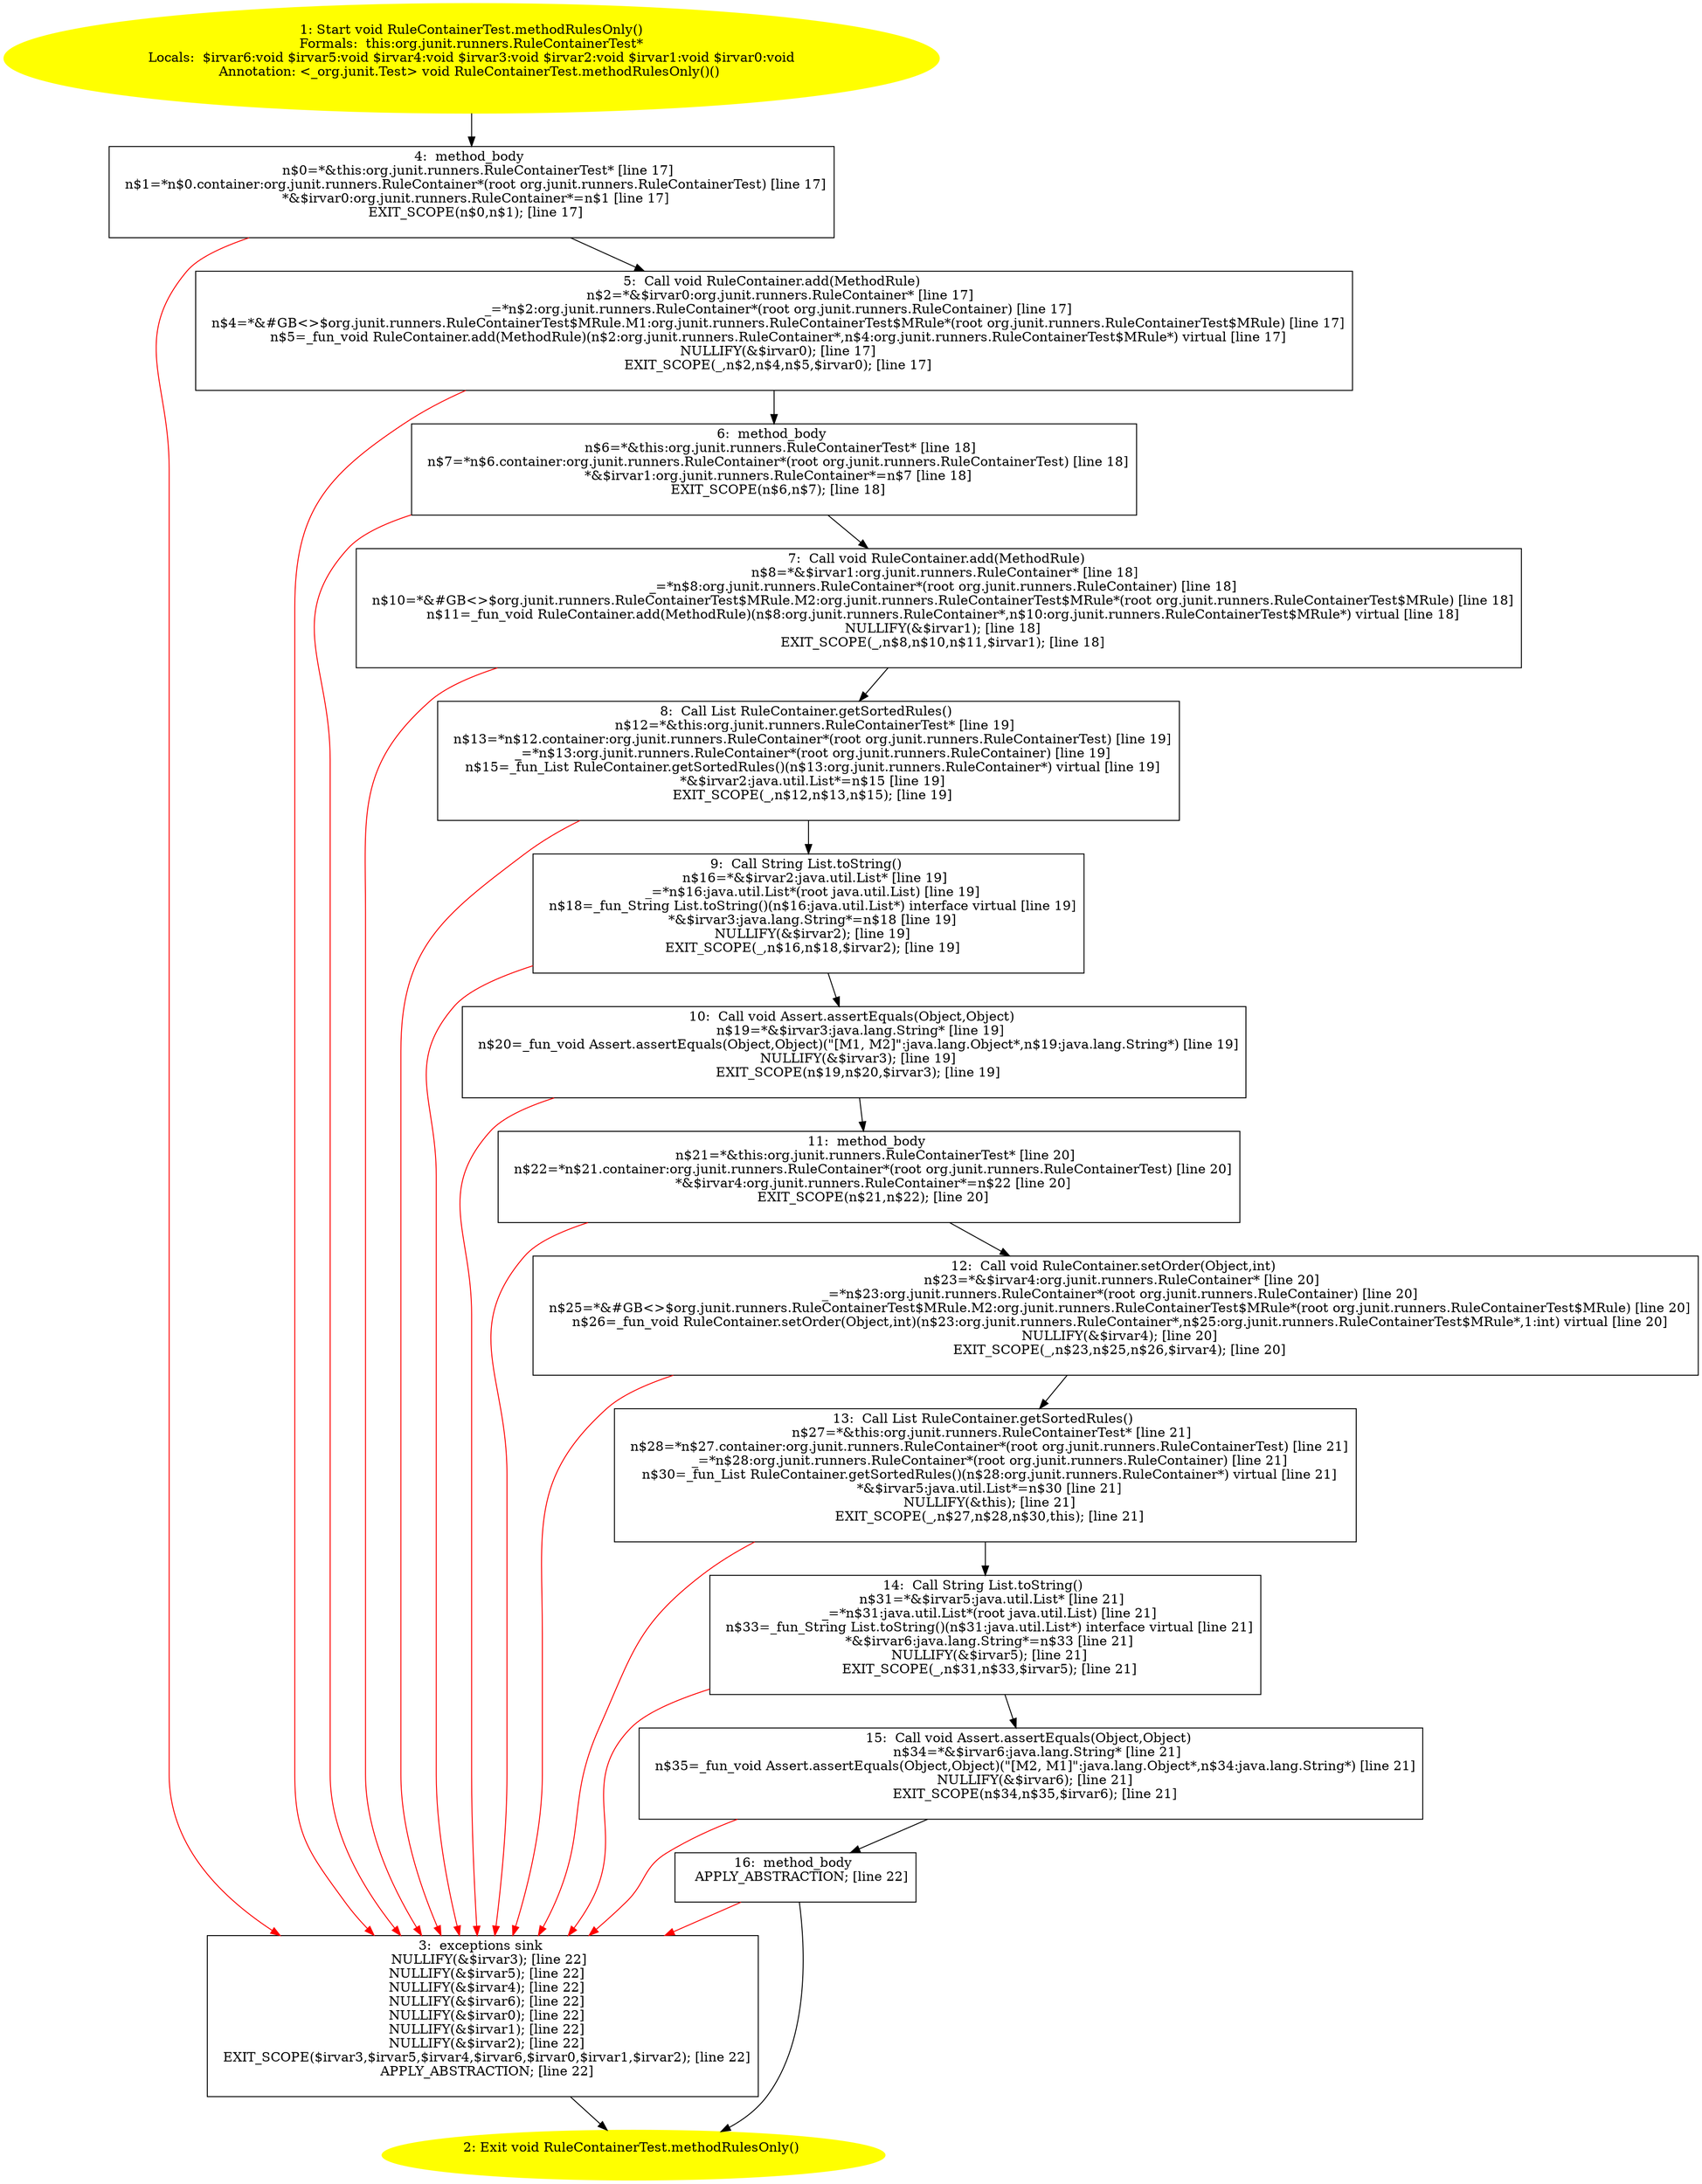 /* @generated */
digraph cfg {
"org.junit.runners.RuleContainerTest.methodRulesOnly():void.87c547181d1a1a740a23038cceca0209_1" [label="1: Start void RuleContainerTest.methodRulesOnly()\nFormals:  this:org.junit.runners.RuleContainerTest*\nLocals:  $irvar6:void $irvar5:void $irvar4:void $irvar3:void $irvar2:void $irvar1:void $irvar0:void\nAnnotation: <_org.junit.Test> void RuleContainerTest.methodRulesOnly()() \n  " color=yellow style=filled]
	

	 "org.junit.runners.RuleContainerTest.methodRulesOnly():void.87c547181d1a1a740a23038cceca0209_1" -> "org.junit.runners.RuleContainerTest.methodRulesOnly():void.87c547181d1a1a740a23038cceca0209_4" ;
"org.junit.runners.RuleContainerTest.methodRulesOnly():void.87c547181d1a1a740a23038cceca0209_2" [label="2: Exit void RuleContainerTest.methodRulesOnly() \n  " color=yellow style=filled]
	

"org.junit.runners.RuleContainerTest.methodRulesOnly():void.87c547181d1a1a740a23038cceca0209_3" [label="3:  exceptions sink \n   NULLIFY(&$irvar3); [line 22]\n  NULLIFY(&$irvar5); [line 22]\n  NULLIFY(&$irvar4); [line 22]\n  NULLIFY(&$irvar6); [line 22]\n  NULLIFY(&$irvar0); [line 22]\n  NULLIFY(&$irvar1); [line 22]\n  NULLIFY(&$irvar2); [line 22]\n  EXIT_SCOPE($irvar3,$irvar5,$irvar4,$irvar6,$irvar0,$irvar1,$irvar2); [line 22]\n  APPLY_ABSTRACTION; [line 22]\n " shape="box"]
	

	 "org.junit.runners.RuleContainerTest.methodRulesOnly():void.87c547181d1a1a740a23038cceca0209_3" -> "org.junit.runners.RuleContainerTest.methodRulesOnly():void.87c547181d1a1a740a23038cceca0209_2" ;
"org.junit.runners.RuleContainerTest.methodRulesOnly():void.87c547181d1a1a740a23038cceca0209_4" [label="4:  method_body \n   n$0=*&this:org.junit.runners.RuleContainerTest* [line 17]\n  n$1=*n$0.container:org.junit.runners.RuleContainer*(root org.junit.runners.RuleContainerTest) [line 17]\n  *&$irvar0:org.junit.runners.RuleContainer*=n$1 [line 17]\n  EXIT_SCOPE(n$0,n$1); [line 17]\n " shape="box"]
	

	 "org.junit.runners.RuleContainerTest.methodRulesOnly():void.87c547181d1a1a740a23038cceca0209_4" -> "org.junit.runners.RuleContainerTest.methodRulesOnly():void.87c547181d1a1a740a23038cceca0209_5" ;
	 "org.junit.runners.RuleContainerTest.methodRulesOnly():void.87c547181d1a1a740a23038cceca0209_4" -> "org.junit.runners.RuleContainerTest.methodRulesOnly():void.87c547181d1a1a740a23038cceca0209_3" [color="red" ];
"org.junit.runners.RuleContainerTest.methodRulesOnly():void.87c547181d1a1a740a23038cceca0209_5" [label="5:  Call void RuleContainer.add(MethodRule) \n   n$2=*&$irvar0:org.junit.runners.RuleContainer* [line 17]\n  _=*n$2:org.junit.runners.RuleContainer*(root org.junit.runners.RuleContainer) [line 17]\n  n$4=*&#GB<>$org.junit.runners.RuleContainerTest$MRule.M1:org.junit.runners.RuleContainerTest$MRule*(root org.junit.runners.RuleContainerTest$MRule) [line 17]\n  n$5=_fun_void RuleContainer.add(MethodRule)(n$2:org.junit.runners.RuleContainer*,n$4:org.junit.runners.RuleContainerTest$MRule*) virtual [line 17]\n  NULLIFY(&$irvar0); [line 17]\n  EXIT_SCOPE(_,n$2,n$4,n$5,$irvar0); [line 17]\n " shape="box"]
	

	 "org.junit.runners.RuleContainerTest.methodRulesOnly():void.87c547181d1a1a740a23038cceca0209_5" -> "org.junit.runners.RuleContainerTest.methodRulesOnly():void.87c547181d1a1a740a23038cceca0209_6" ;
	 "org.junit.runners.RuleContainerTest.methodRulesOnly():void.87c547181d1a1a740a23038cceca0209_5" -> "org.junit.runners.RuleContainerTest.methodRulesOnly():void.87c547181d1a1a740a23038cceca0209_3" [color="red" ];
"org.junit.runners.RuleContainerTest.methodRulesOnly():void.87c547181d1a1a740a23038cceca0209_6" [label="6:  method_body \n   n$6=*&this:org.junit.runners.RuleContainerTest* [line 18]\n  n$7=*n$6.container:org.junit.runners.RuleContainer*(root org.junit.runners.RuleContainerTest) [line 18]\n  *&$irvar1:org.junit.runners.RuleContainer*=n$7 [line 18]\n  EXIT_SCOPE(n$6,n$7); [line 18]\n " shape="box"]
	

	 "org.junit.runners.RuleContainerTest.methodRulesOnly():void.87c547181d1a1a740a23038cceca0209_6" -> "org.junit.runners.RuleContainerTest.methodRulesOnly():void.87c547181d1a1a740a23038cceca0209_7" ;
	 "org.junit.runners.RuleContainerTest.methodRulesOnly():void.87c547181d1a1a740a23038cceca0209_6" -> "org.junit.runners.RuleContainerTest.methodRulesOnly():void.87c547181d1a1a740a23038cceca0209_3" [color="red" ];
"org.junit.runners.RuleContainerTest.methodRulesOnly():void.87c547181d1a1a740a23038cceca0209_7" [label="7:  Call void RuleContainer.add(MethodRule) \n   n$8=*&$irvar1:org.junit.runners.RuleContainer* [line 18]\n  _=*n$8:org.junit.runners.RuleContainer*(root org.junit.runners.RuleContainer) [line 18]\n  n$10=*&#GB<>$org.junit.runners.RuleContainerTest$MRule.M2:org.junit.runners.RuleContainerTest$MRule*(root org.junit.runners.RuleContainerTest$MRule) [line 18]\n  n$11=_fun_void RuleContainer.add(MethodRule)(n$8:org.junit.runners.RuleContainer*,n$10:org.junit.runners.RuleContainerTest$MRule*) virtual [line 18]\n  NULLIFY(&$irvar1); [line 18]\n  EXIT_SCOPE(_,n$8,n$10,n$11,$irvar1); [line 18]\n " shape="box"]
	

	 "org.junit.runners.RuleContainerTest.methodRulesOnly():void.87c547181d1a1a740a23038cceca0209_7" -> "org.junit.runners.RuleContainerTest.methodRulesOnly():void.87c547181d1a1a740a23038cceca0209_8" ;
	 "org.junit.runners.RuleContainerTest.methodRulesOnly():void.87c547181d1a1a740a23038cceca0209_7" -> "org.junit.runners.RuleContainerTest.methodRulesOnly():void.87c547181d1a1a740a23038cceca0209_3" [color="red" ];
"org.junit.runners.RuleContainerTest.methodRulesOnly():void.87c547181d1a1a740a23038cceca0209_8" [label="8:  Call List RuleContainer.getSortedRules() \n   n$12=*&this:org.junit.runners.RuleContainerTest* [line 19]\n  n$13=*n$12.container:org.junit.runners.RuleContainer*(root org.junit.runners.RuleContainerTest) [line 19]\n  _=*n$13:org.junit.runners.RuleContainer*(root org.junit.runners.RuleContainer) [line 19]\n  n$15=_fun_List RuleContainer.getSortedRules()(n$13:org.junit.runners.RuleContainer*) virtual [line 19]\n  *&$irvar2:java.util.List*=n$15 [line 19]\n  EXIT_SCOPE(_,n$12,n$13,n$15); [line 19]\n " shape="box"]
	

	 "org.junit.runners.RuleContainerTest.methodRulesOnly():void.87c547181d1a1a740a23038cceca0209_8" -> "org.junit.runners.RuleContainerTest.methodRulesOnly():void.87c547181d1a1a740a23038cceca0209_9" ;
	 "org.junit.runners.RuleContainerTest.methodRulesOnly():void.87c547181d1a1a740a23038cceca0209_8" -> "org.junit.runners.RuleContainerTest.methodRulesOnly():void.87c547181d1a1a740a23038cceca0209_3" [color="red" ];
"org.junit.runners.RuleContainerTest.methodRulesOnly():void.87c547181d1a1a740a23038cceca0209_9" [label="9:  Call String List.toString() \n   n$16=*&$irvar2:java.util.List* [line 19]\n  _=*n$16:java.util.List*(root java.util.List) [line 19]\n  n$18=_fun_String List.toString()(n$16:java.util.List*) interface virtual [line 19]\n  *&$irvar3:java.lang.String*=n$18 [line 19]\n  NULLIFY(&$irvar2); [line 19]\n  EXIT_SCOPE(_,n$16,n$18,$irvar2); [line 19]\n " shape="box"]
	

	 "org.junit.runners.RuleContainerTest.methodRulesOnly():void.87c547181d1a1a740a23038cceca0209_9" -> "org.junit.runners.RuleContainerTest.methodRulesOnly():void.87c547181d1a1a740a23038cceca0209_10" ;
	 "org.junit.runners.RuleContainerTest.methodRulesOnly():void.87c547181d1a1a740a23038cceca0209_9" -> "org.junit.runners.RuleContainerTest.methodRulesOnly():void.87c547181d1a1a740a23038cceca0209_3" [color="red" ];
"org.junit.runners.RuleContainerTest.methodRulesOnly():void.87c547181d1a1a740a23038cceca0209_10" [label="10:  Call void Assert.assertEquals(Object,Object) \n   n$19=*&$irvar3:java.lang.String* [line 19]\n  n$20=_fun_void Assert.assertEquals(Object,Object)(\"[M1, M2]\":java.lang.Object*,n$19:java.lang.String*) [line 19]\n  NULLIFY(&$irvar3); [line 19]\n  EXIT_SCOPE(n$19,n$20,$irvar3); [line 19]\n " shape="box"]
	

	 "org.junit.runners.RuleContainerTest.methodRulesOnly():void.87c547181d1a1a740a23038cceca0209_10" -> "org.junit.runners.RuleContainerTest.methodRulesOnly():void.87c547181d1a1a740a23038cceca0209_11" ;
	 "org.junit.runners.RuleContainerTest.methodRulesOnly():void.87c547181d1a1a740a23038cceca0209_10" -> "org.junit.runners.RuleContainerTest.methodRulesOnly():void.87c547181d1a1a740a23038cceca0209_3" [color="red" ];
"org.junit.runners.RuleContainerTest.methodRulesOnly():void.87c547181d1a1a740a23038cceca0209_11" [label="11:  method_body \n   n$21=*&this:org.junit.runners.RuleContainerTest* [line 20]\n  n$22=*n$21.container:org.junit.runners.RuleContainer*(root org.junit.runners.RuleContainerTest) [line 20]\n  *&$irvar4:org.junit.runners.RuleContainer*=n$22 [line 20]\n  EXIT_SCOPE(n$21,n$22); [line 20]\n " shape="box"]
	

	 "org.junit.runners.RuleContainerTest.methodRulesOnly():void.87c547181d1a1a740a23038cceca0209_11" -> "org.junit.runners.RuleContainerTest.methodRulesOnly():void.87c547181d1a1a740a23038cceca0209_12" ;
	 "org.junit.runners.RuleContainerTest.methodRulesOnly():void.87c547181d1a1a740a23038cceca0209_11" -> "org.junit.runners.RuleContainerTest.methodRulesOnly():void.87c547181d1a1a740a23038cceca0209_3" [color="red" ];
"org.junit.runners.RuleContainerTest.methodRulesOnly():void.87c547181d1a1a740a23038cceca0209_12" [label="12:  Call void RuleContainer.setOrder(Object,int) \n   n$23=*&$irvar4:org.junit.runners.RuleContainer* [line 20]\n  _=*n$23:org.junit.runners.RuleContainer*(root org.junit.runners.RuleContainer) [line 20]\n  n$25=*&#GB<>$org.junit.runners.RuleContainerTest$MRule.M2:org.junit.runners.RuleContainerTest$MRule*(root org.junit.runners.RuleContainerTest$MRule) [line 20]\n  n$26=_fun_void RuleContainer.setOrder(Object,int)(n$23:org.junit.runners.RuleContainer*,n$25:org.junit.runners.RuleContainerTest$MRule*,1:int) virtual [line 20]\n  NULLIFY(&$irvar4); [line 20]\n  EXIT_SCOPE(_,n$23,n$25,n$26,$irvar4); [line 20]\n " shape="box"]
	

	 "org.junit.runners.RuleContainerTest.methodRulesOnly():void.87c547181d1a1a740a23038cceca0209_12" -> "org.junit.runners.RuleContainerTest.methodRulesOnly():void.87c547181d1a1a740a23038cceca0209_13" ;
	 "org.junit.runners.RuleContainerTest.methodRulesOnly():void.87c547181d1a1a740a23038cceca0209_12" -> "org.junit.runners.RuleContainerTest.methodRulesOnly():void.87c547181d1a1a740a23038cceca0209_3" [color="red" ];
"org.junit.runners.RuleContainerTest.methodRulesOnly():void.87c547181d1a1a740a23038cceca0209_13" [label="13:  Call List RuleContainer.getSortedRules() \n   n$27=*&this:org.junit.runners.RuleContainerTest* [line 21]\n  n$28=*n$27.container:org.junit.runners.RuleContainer*(root org.junit.runners.RuleContainerTest) [line 21]\n  _=*n$28:org.junit.runners.RuleContainer*(root org.junit.runners.RuleContainer) [line 21]\n  n$30=_fun_List RuleContainer.getSortedRules()(n$28:org.junit.runners.RuleContainer*) virtual [line 21]\n  *&$irvar5:java.util.List*=n$30 [line 21]\n  NULLIFY(&this); [line 21]\n  EXIT_SCOPE(_,n$27,n$28,n$30,this); [line 21]\n " shape="box"]
	

	 "org.junit.runners.RuleContainerTest.methodRulesOnly():void.87c547181d1a1a740a23038cceca0209_13" -> "org.junit.runners.RuleContainerTest.methodRulesOnly():void.87c547181d1a1a740a23038cceca0209_14" ;
	 "org.junit.runners.RuleContainerTest.methodRulesOnly():void.87c547181d1a1a740a23038cceca0209_13" -> "org.junit.runners.RuleContainerTest.methodRulesOnly():void.87c547181d1a1a740a23038cceca0209_3" [color="red" ];
"org.junit.runners.RuleContainerTest.methodRulesOnly():void.87c547181d1a1a740a23038cceca0209_14" [label="14:  Call String List.toString() \n   n$31=*&$irvar5:java.util.List* [line 21]\n  _=*n$31:java.util.List*(root java.util.List) [line 21]\n  n$33=_fun_String List.toString()(n$31:java.util.List*) interface virtual [line 21]\n  *&$irvar6:java.lang.String*=n$33 [line 21]\n  NULLIFY(&$irvar5); [line 21]\n  EXIT_SCOPE(_,n$31,n$33,$irvar5); [line 21]\n " shape="box"]
	

	 "org.junit.runners.RuleContainerTest.methodRulesOnly():void.87c547181d1a1a740a23038cceca0209_14" -> "org.junit.runners.RuleContainerTest.methodRulesOnly():void.87c547181d1a1a740a23038cceca0209_15" ;
	 "org.junit.runners.RuleContainerTest.methodRulesOnly():void.87c547181d1a1a740a23038cceca0209_14" -> "org.junit.runners.RuleContainerTest.methodRulesOnly():void.87c547181d1a1a740a23038cceca0209_3" [color="red" ];
"org.junit.runners.RuleContainerTest.methodRulesOnly():void.87c547181d1a1a740a23038cceca0209_15" [label="15:  Call void Assert.assertEquals(Object,Object) \n   n$34=*&$irvar6:java.lang.String* [line 21]\n  n$35=_fun_void Assert.assertEquals(Object,Object)(\"[M2, M1]\":java.lang.Object*,n$34:java.lang.String*) [line 21]\n  NULLIFY(&$irvar6); [line 21]\n  EXIT_SCOPE(n$34,n$35,$irvar6); [line 21]\n " shape="box"]
	

	 "org.junit.runners.RuleContainerTest.methodRulesOnly():void.87c547181d1a1a740a23038cceca0209_15" -> "org.junit.runners.RuleContainerTest.methodRulesOnly():void.87c547181d1a1a740a23038cceca0209_16" ;
	 "org.junit.runners.RuleContainerTest.methodRulesOnly():void.87c547181d1a1a740a23038cceca0209_15" -> "org.junit.runners.RuleContainerTest.methodRulesOnly():void.87c547181d1a1a740a23038cceca0209_3" [color="red" ];
"org.junit.runners.RuleContainerTest.methodRulesOnly():void.87c547181d1a1a740a23038cceca0209_16" [label="16:  method_body \n   APPLY_ABSTRACTION; [line 22]\n " shape="box"]
	

	 "org.junit.runners.RuleContainerTest.methodRulesOnly():void.87c547181d1a1a740a23038cceca0209_16" -> "org.junit.runners.RuleContainerTest.methodRulesOnly():void.87c547181d1a1a740a23038cceca0209_2" ;
	 "org.junit.runners.RuleContainerTest.methodRulesOnly():void.87c547181d1a1a740a23038cceca0209_16" -> "org.junit.runners.RuleContainerTest.methodRulesOnly():void.87c547181d1a1a740a23038cceca0209_3" [color="red" ];
}
